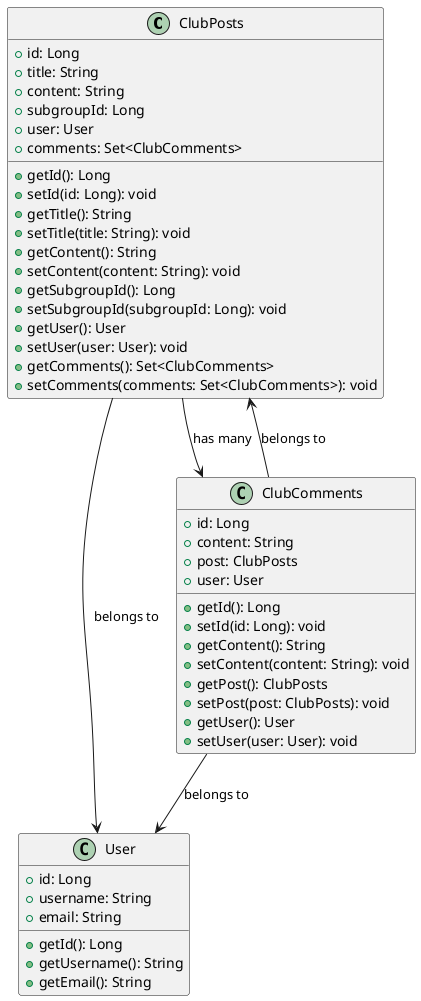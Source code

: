 @startuml

' Class Definitions
class ClubPosts {
    + id: Long
    + title: String
    + content: String
    + subgroupId: Long
    + user: User
    + comments: Set<ClubComments>
    + getId(): Long
    + setId(id: Long): void
    + getTitle(): String
    + setTitle(title: String): void
    + getContent(): String
    + setContent(content: String): void
    + getSubgroupId(): Long
    + setSubgroupId(subgroupId: Long): void
    + getUser(): User
    + setUser(user: User): void
    + getComments(): Set<ClubComments>
    + setComments(comments: Set<ClubComments>): void
}

class User {
    + id: Long
    + username: String
    + email: String
    + getId(): Long
    + getUsername(): String
    + getEmail(): String
}

class ClubComments {
    + id: Long
    + content: String
    + post: ClubPosts
    + user: User
    + getId(): Long
    + setId(id: Long): void
    + getContent(): String
    + setContent(content: String): void
    + getPost(): ClubPosts
    + setPost(post: ClubPosts): void
    + getUser(): User
    + setUser(user: User): void
}

' Relationships
ClubPosts --> User : belongs to
ClubPosts --> ClubComments : has many
ClubComments --> ClubPosts : belongs to
ClubComments --> User : belongs to

@enduml